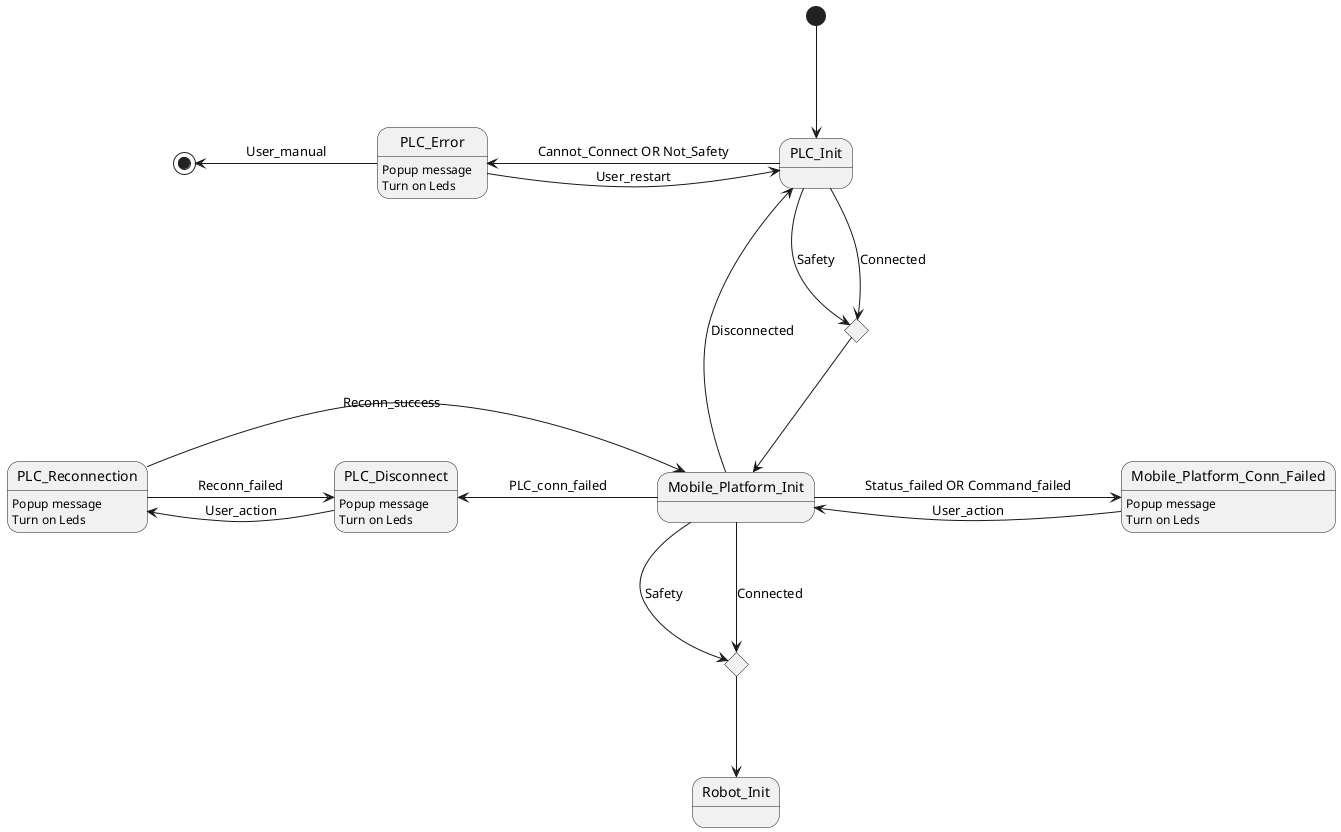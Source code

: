 @startuml system_states_example

skinparam {
  ranksep 100
  nodesep 100
}

[*] --> PLC_Init
state PLC_events_ADD <<choice>>
PLC_Init -down-> PLC_events_ADD : Safety
PLC_Init -down-> PLC_events_ADD : Connected
PLC_events_ADD -down-> Mobile_Platform_Init

state Robot_Init_events_ADD <<choice>>
Mobile_Platform_Init -down-> Robot_Init_events_ADD : Safety
Mobile_Platform_Init -down-> Robot_Init_events_ADD : Connected
Robot_Init_events_ADD -down-> Robot_Init

PLC_Error : Popup message
PLC_Error: Turn on Leds
PLC_Init -left-> PLC_Error : Cannot_Connect OR Not_Safety
PLC_Error -right-> PLC_Init : User_restart
PLC_Error -left-> [*] : User_manual

Mobile_Platform_Init -up-> PLC_Init : Disconnected
Mobile_Platform_Init -right-> Mobile_Platform_Conn_Failed : Status_failed OR Command_failed

Mobile_Platform_Conn_Failed : Popup message
Mobile_Platform_Conn_Failed: Turn on Leds
Mobile_Platform_Conn_Failed -left-> Mobile_Platform_Init : User_action

Mobile_Platform_Init -left-> PLC_Disconnect : PLC_conn_failed

PLC_Disconnect : Popup message
PLC_Disconnect: Turn on Leds
PLC_Disconnect -left-> PLC_Reconnection : User_action
PLC_Reconnection -right-> PLC_Disconnect : Reconn_failed

PLC_Reconnection : Popup message
PLC_Reconnection: Turn on Leds
PLC_Reconnection -right-> Mobile_Platform_Init : Reconn_success

@enduml
